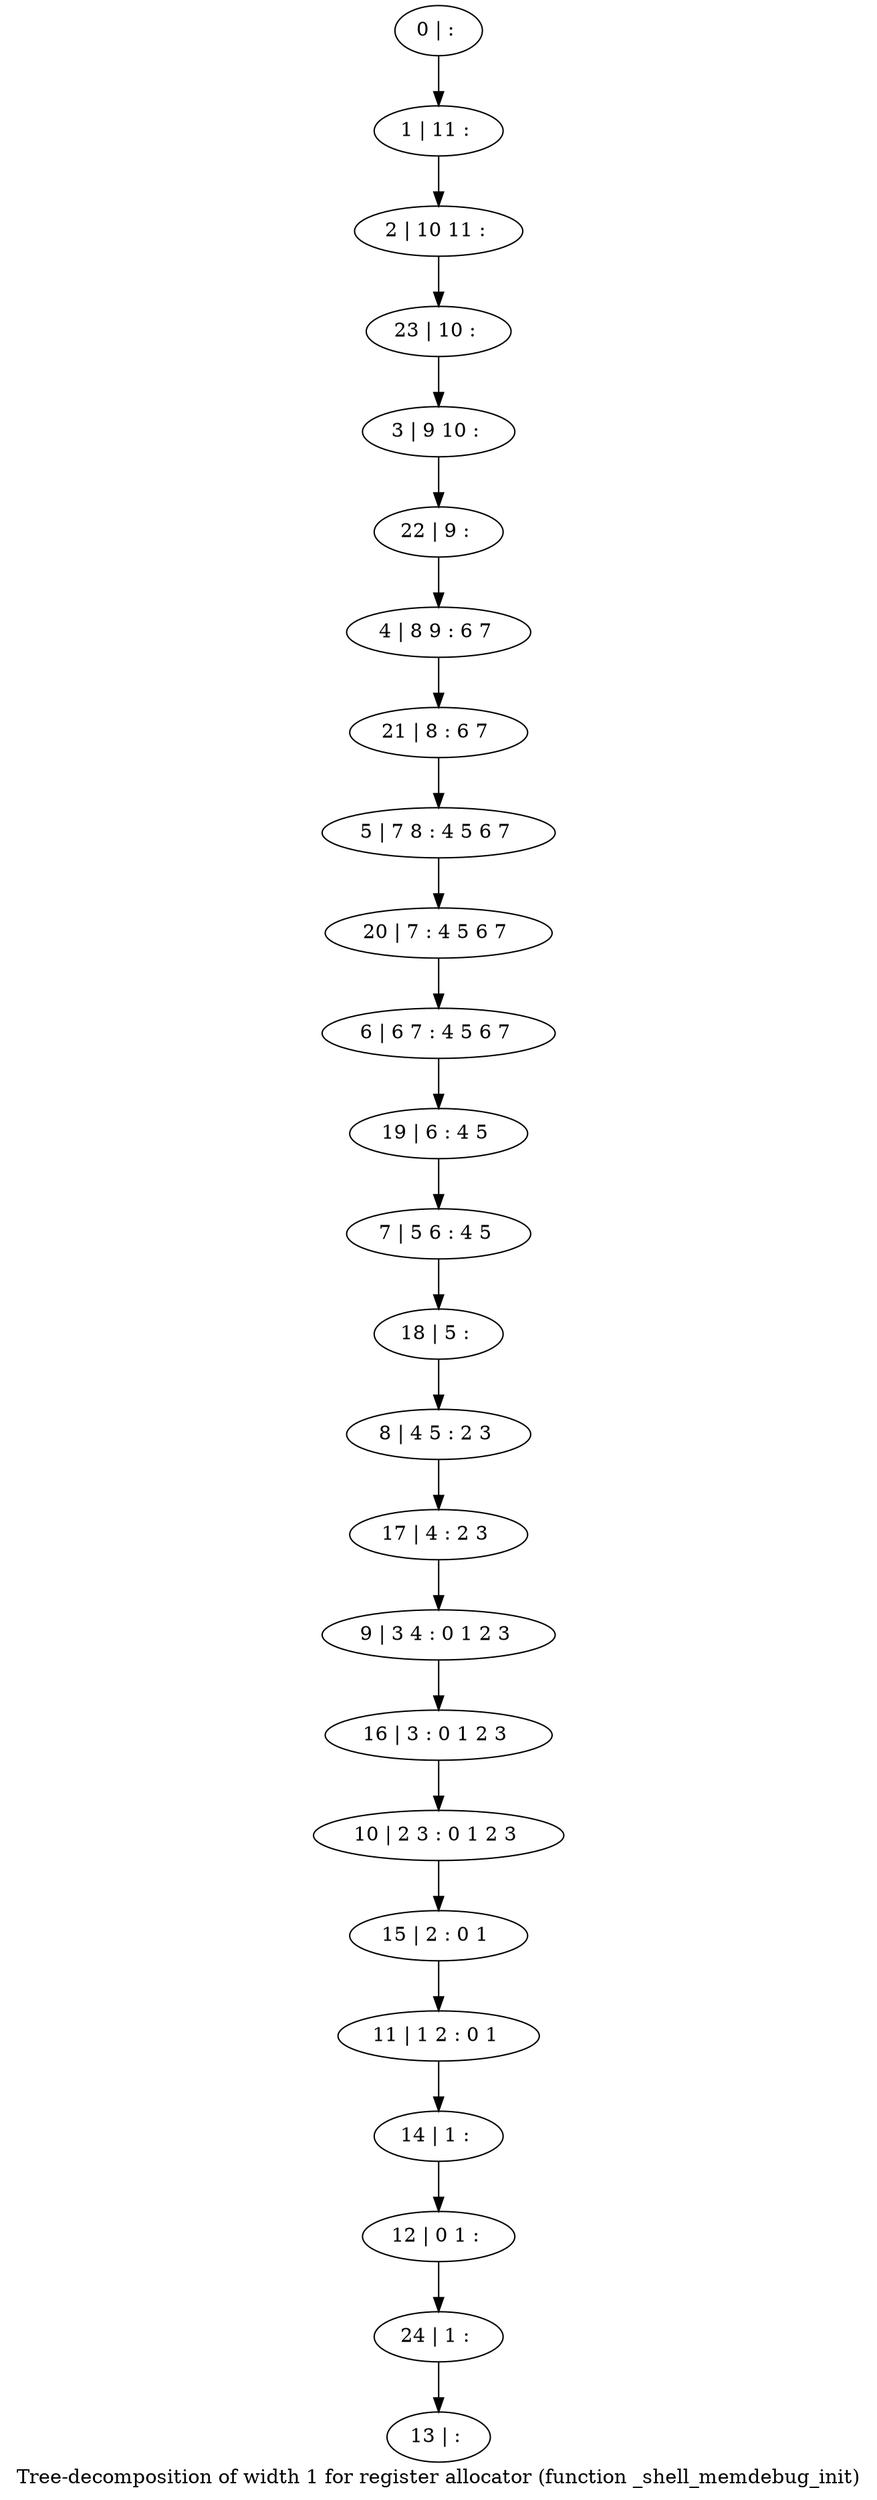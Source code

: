 digraph G {
graph [label="Tree-decomposition of width 1 for register allocator (function _shell_memdebug_init)"]
0[label="0 | : "];
1[label="1 | 11 : "];
2[label="2 | 10 11 : "];
3[label="3 | 9 10 : "];
4[label="4 | 8 9 : 6 7 "];
5[label="5 | 7 8 : 4 5 6 7 "];
6[label="6 | 6 7 : 4 5 6 7 "];
7[label="7 | 5 6 : 4 5 "];
8[label="8 | 4 5 : 2 3 "];
9[label="9 | 3 4 : 0 1 2 3 "];
10[label="10 | 2 3 : 0 1 2 3 "];
11[label="11 | 1 2 : 0 1 "];
12[label="12 | 0 1 : "];
13[label="13 | : "];
14[label="14 | 1 : "];
15[label="15 | 2 : 0 1 "];
16[label="16 | 3 : 0 1 2 3 "];
17[label="17 | 4 : 2 3 "];
18[label="18 | 5 : "];
19[label="19 | 6 : 4 5 "];
20[label="20 | 7 : 4 5 6 7 "];
21[label="21 | 8 : 6 7 "];
22[label="22 | 9 : "];
23[label="23 | 10 : "];
24[label="24 | 1 : "];
0->1 ;
1->2 ;
14->12 ;
11->14 ;
15->11 ;
10->15 ;
16->10 ;
9->16 ;
17->9 ;
8->17 ;
18->8 ;
7->18 ;
19->7 ;
6->19 ;
20->6 ;
5->20 ;
21->5 ;
4->21 ;
22->4 ;
3->22 ;
23->3 ;
2->23 ;
24->13 ;
12->24 ;
}
